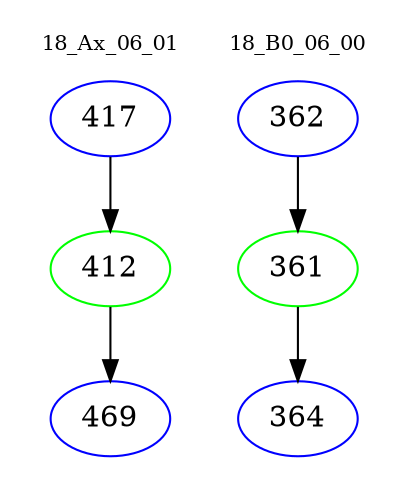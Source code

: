 digraph{
subgraph cluster_0 {
color = white
label = "18_Ax_06_01";
fontsize=10;
T0_417 [label="417", color="blue"]
T0_417 -> T0_412 [color="black"]
T0_412 [label="412", color="green"]
T0_412 -> T0_469 [color="black"]
T0_469 [label="469", color="blue"]
}
subgraph cluster_1 {
color = white
label = "18_B0_06_00";
fontsize=10;
T1_362 [label="362", color="blue"]
T1_362 -> T1_361 [color="black"]
T1_361 [label="361", color="green"]
T1_361 -> T1_364 [color="black"]
T1_364 [label="364", color="blue"]
}
}
